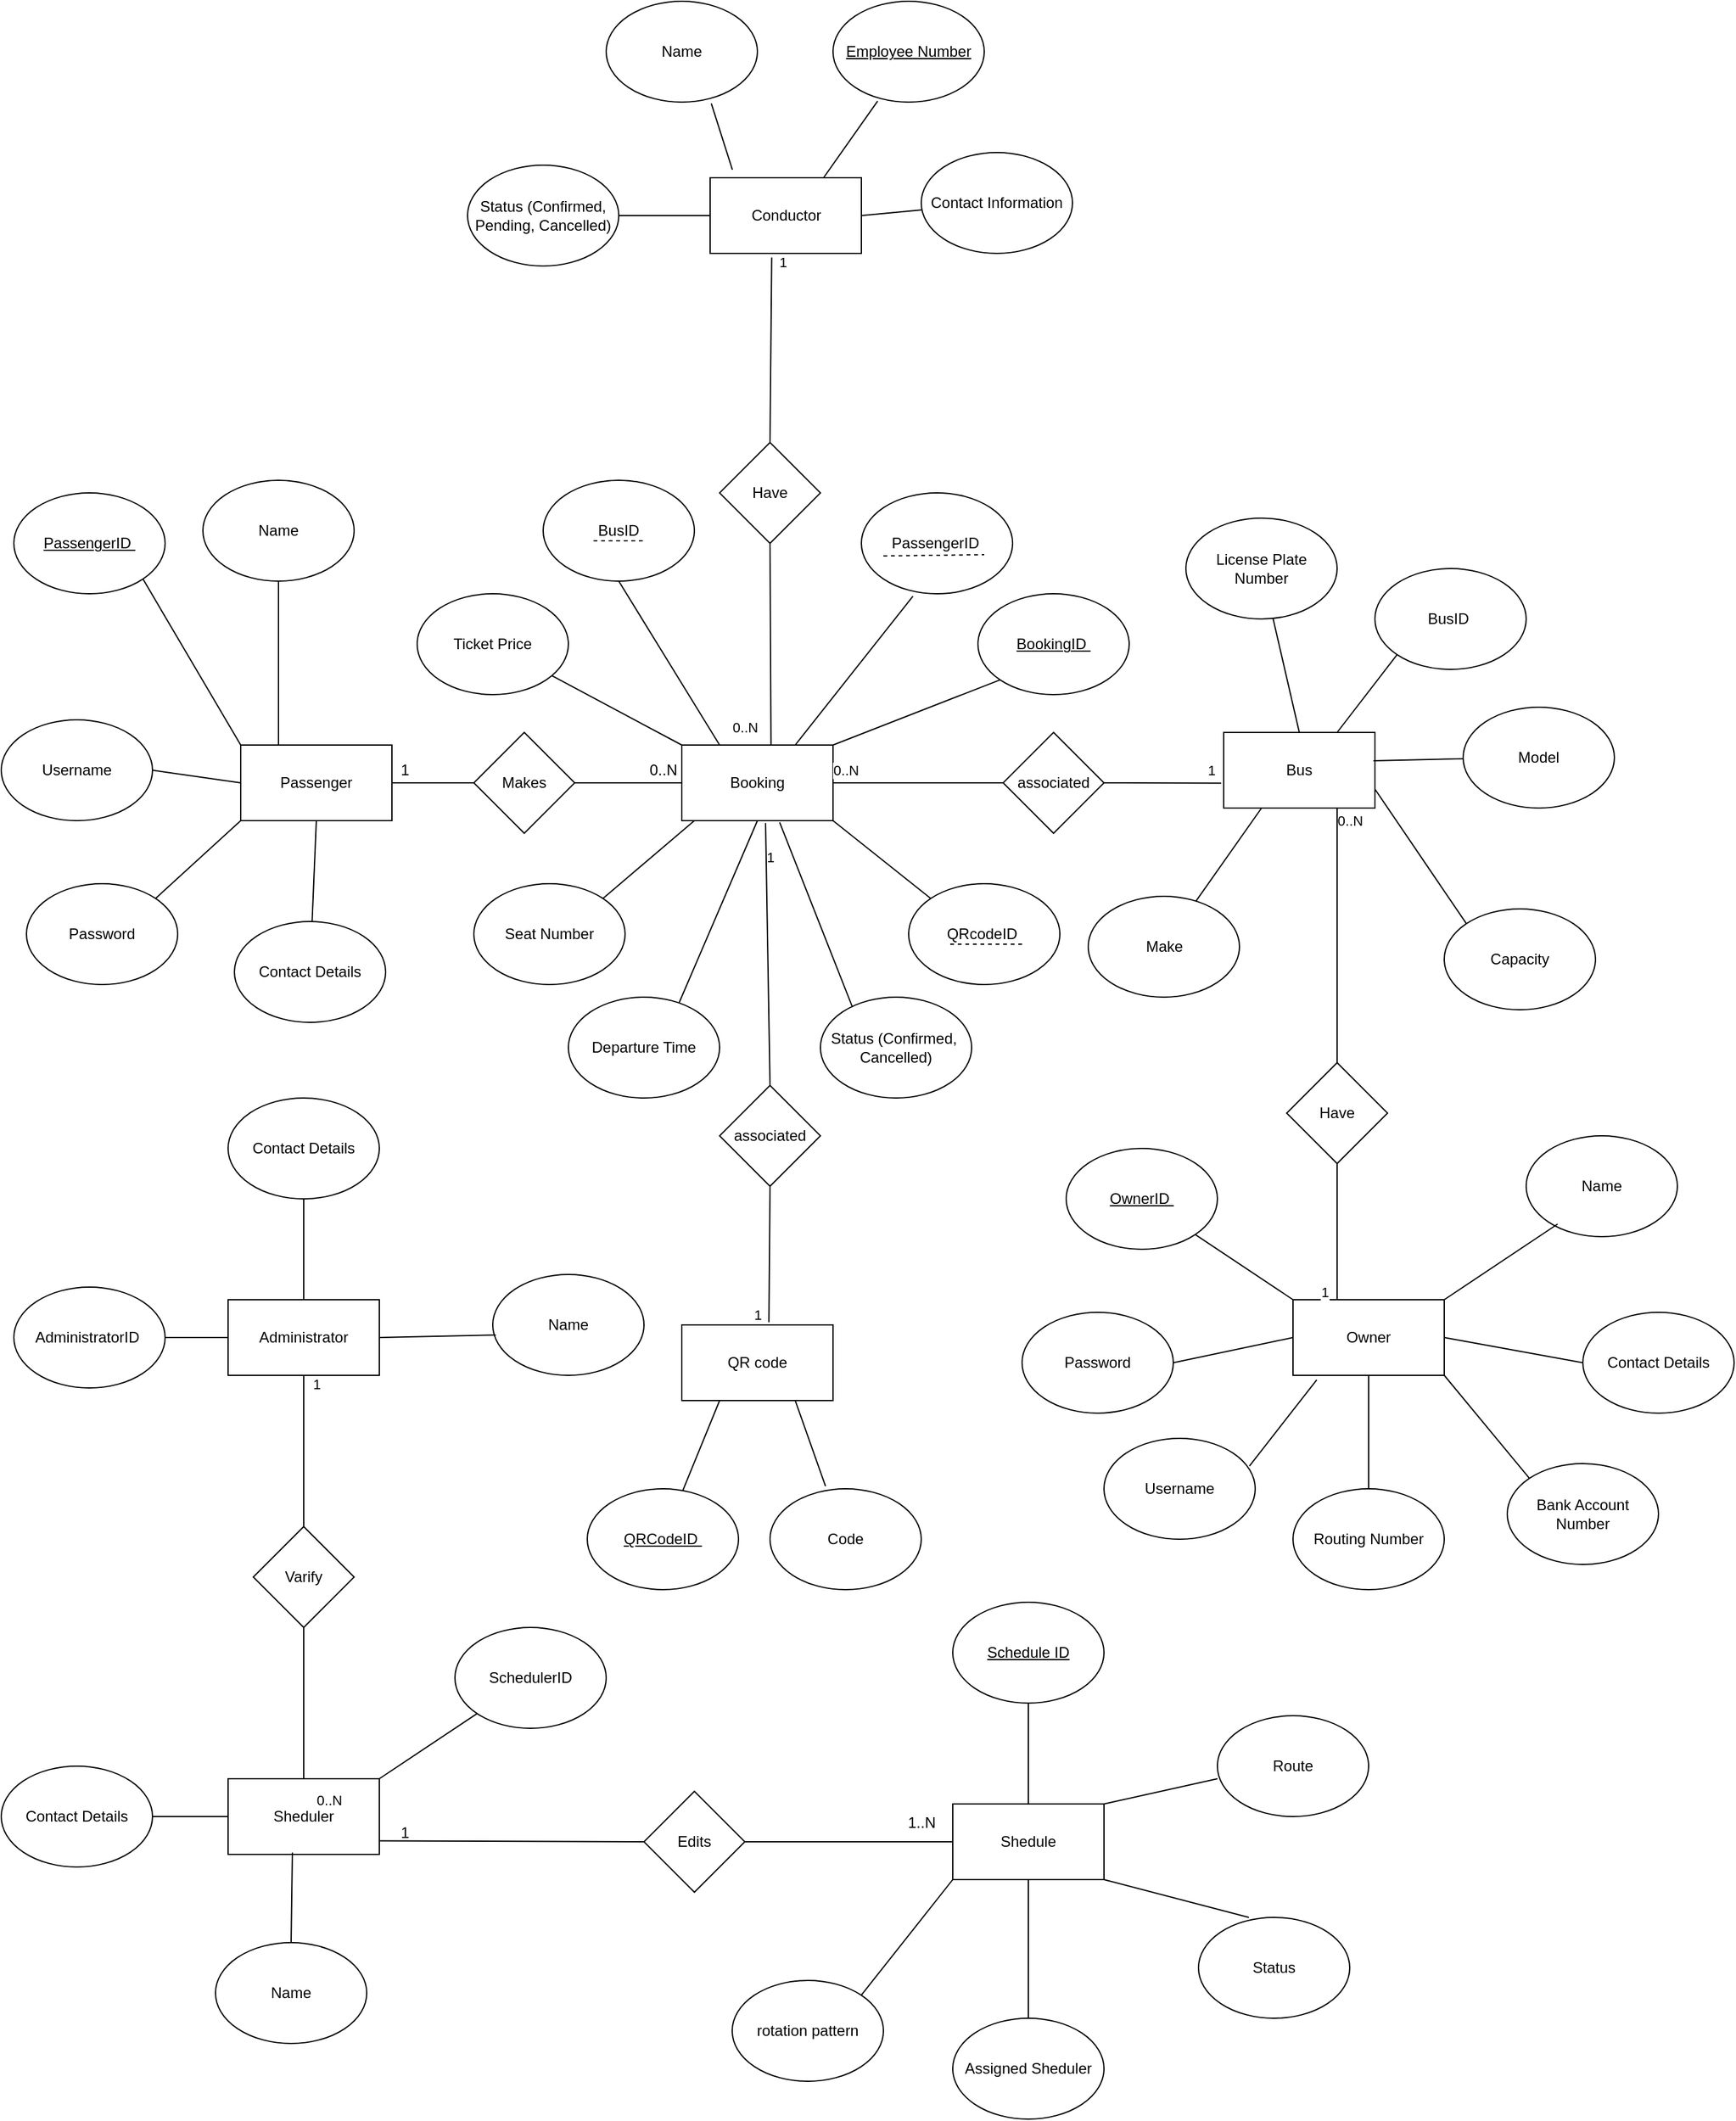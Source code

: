 <mxfile version="21.7.5" type="google">
  <diagram id="R2lEEEUBdFMjLlhIrx00" name="Page-1">
    <mxGraphModel grid="1" page="1" gridSize="10" guides="1" tooltips="1" connect="1" arrows="1" fold="1" pageScale="1" pageWidth="850" pageHeight="1100" math="0" shadow="0" extFonts="Permanent Marker^https://fonts.googleapis.com/css?family=Permanent+Marker">
      <root>
        <mxCell id="0" />
        <mxCell id="1" parent="0" />
        <mxCell id="1o4sWq2RBQfBLqTfchI7-1" value="Passenger" style="rounded=0;whiteSpace=wrap;html=1;" vertex="1" parent="1">
          <mxGeometry x="200" y="250" width="120" height="60" as="geometry" />
        </mxCell>
        <mxCell id="1o4sWq2RBQfBLqTfchI7-2" value="Bus" style="rounded=0;whiteSpace=wrap;html=1;" vertex="1" parent="1">
          <mxGeometry x="980" y="240" width="120" height="60" as="geometry" />
        </mxCell>
        <mxCell id="1o4sWq2RBQfBLqTfchI7-3" value="Sheduler" style="rounded=0;whiteSpace=wrap;html=1;" vertex="1" parent="1">
          <mxGeometry x="190" y="1070" width="120" height="60" as="geometry" />
        </mxCell>
        <mxCell id="1o4sWq2RBQfBLqTfchI7-4" value="Booking" style="rounded=0;whiteSpace=wrap;html=1;" vertex="1" parent="1">
          <mxGeometry x="550" y="250" width="120" height="60" as="geometry" />
        </mxCell>
        <mxCell id="1o4sWq2RBQfBLqTfchI7-5" value="Conductor" style="rounded=0;whiteSpace=wrap;html=1;" vertex="1" parent="1">
          <mxGeometry x="572.5" y="-200" width="120" height="60" as="geometry" />
        </mxCell>
        <mxCell id="1o4sWq2RBQfBLqTfchI7-6" value="&lt;u&gt;PassengerID&amp;nbsp;&lt;/u&gt;" style="ellipse;whiteSpace=wrap;html=1;" vertex="1" parent="1">
          <mxGeometry x="20" y="50" width="120" height="80" as="geometry" />
        </mxCell>
        <mxCell id="1o4sWq2RBQfBLqTfchI7-7" value="Name" style="ellipse;whiteSpace=wrap;html=1;" vertex="1" parent="1">
          <mxGeometry x="170" y="40" width="120" height="80" as="geometry" />
        </mxCell>
        <mxCell id="1o4sWq2RBQfBLqTfchI7-8" value="Contact Details" style="ellipse;whiteSpace=wrap;html=1;" vertex="1" parent="1">
          <mxGeometry x="195" y="390" width="120" height="80" as="geometry" />
        </mxCell>
        <mxCell id="1o4sWq2RBQfBLqTfchI7-10" value="Password" style="ellipse;whiteSpace=wrap;html=1;" vertex="1" parent="1">
          <mxGeometry x="30" y="360" width="120" height="80" as="geometry" />
        </mxCell>
        <mxCell id="1o4sWq2RBQfBLqTfchI7-11" value="Username" style="ellipse;whiteSpace=wrap;html=1;" vertex="1" parent="1">
          <mxGeometry x="10" y="230" width="120" height="80" as="geometry" />
        </mxCell>
        <mxCell id="1o4sWq2RBQfBLqTfchI7-13" value="" style="endArrow=none;html=1;rounded=0;entryX=1;entryY=1;entryDx=0;entryDy=0;exitX=0;exitY=0;exitDx=0;exitDy=0;" edge="1" parent="1" source="1o4sWq2RBQfBLqTfchI7-1" target="1o4sWq2RBQfBLqTfchI7-6">
          <mxGeometry width="50" height="50" relative="1" as="geometry">
            <mxPoint x="400" y="410" as="sourcePoint" />
            <mxPoint x="450" y="360" as="targetPoint" />
          </mxGeometry>
        </mxCell>
        <mxCell id="1o4sWq2RBQfBLqTfchI7-14" value="" style="endArrow=none;html=1;rounded=0;entryX=0.5;entryY=1;entryDx=0;entryDy=0;exitX=0.25;exitY=0;exitDx=0;exitDy=0;" edge="1" parent="1" source="1o4sWq2RBQfBLqTfchI7-1" target="1o4sWq2RBQfBLqTfchI7-7">
          <mxGeometry width="50" height="50" relative="1" as="geometry">
            <mxPoint x="218" y="260" as="sourcePoint" />
            <mxPoint x="208" y="119" as="targetPoint" />
          </mxGeometry>
        </mxCell>
        <mxCell id="1o4sWq2RBQfBLqTfchI7-15" value="" style="endArrow=none;html=1;rounded=0;exitX=0.5;exitY=1;exitDx=0;exitDy=0;" edge="1" parent="1" source="1o4sWq2RBQfBLqTfchI7-1" target="1o4sWq2RBQfBLqTfchI7-8">
          <mxGeometry width="50" height="50" relative="1" as="geometry">
            <mxPoint x="259" y="260" as="sourcePoint" />
            <mxPoint x="318" y="148" as="targetPoint" />
          </mxGeometry>
        </mxCell>
        <mxCell id="1o4sWq2RBQfBLqTfchI7-17" value="" style="endArrow=none;html=1;rounded=0;entryX=1;entryY=0;entryDx=0;entryDy=0;exitX=0;exitY=1;exitDx=0;exitDy=0;" edge="1" parent="1" source="1o4sWq2RBQfBLqTfchI7-1" target="1o4sWq2RBQfBLqTfchI7-10">
          <mxGeometry width="50" height="50" relative="1" as="geometry">
            <mxPoint x="280" y="305" as="sourcePoint" />
            <mxPoint x="440" y="350" as="targetPoint" />
          </mxGeometry>
        </mxCell>
        <mxCell id="1o4sWq2RBQfBLqTfchI7-18" value="" style="endArrow=none;html=1;rounded=0;entryX=1;entryY=0.5;entryDx=0;entryDy=0;exitX=0;exitY=0.5;exitDx=0;exitDy=0;" edge="1" parent="1" source="1o4sWq2RBQfBLqTfchI7-1" target="1o4sWq2RBQfBLqTfchI7-11">
          <mxGeometry width="50" height="50" relative="1" as="geometry">
            <mxPoint x="190" y="280" as="sourcePoint" />
            <mxPoint x="350" y="440" as="targetPoint" />
          </mxGeometry>
        </mxCell>
        <mxCell id="1o4sWq2RBQfBLqTfchI7-19" value="BusID&amp;nbsp;" style="ellipse;whiteSpace=wrap;html=1;" vertex="1" parent="1">
          <mxGeometry x="1100" y="110" width="120" height="80" as="geometry" />
        </mxCell>
        <mxCell id="1o4sWq2RBQfBLqTfchI7-20" value="License Plate Number" style="ellipse;whiteSpace=wrap;html=1;" vertex="1" parent="1">
          <mxGeometry x="950" y="70" width="120" height="80" as="geometry" />
        </mxCell>
        <mxCell id="1o4sWq2RBQfBLqTfchI7-21" value="Capacity" style="ellipse;whiteSpace=wrap;html=1;" vertex="1" parent="1">
          <mxGeometry x="1155" y="380" width="120" height="80" as="geometry" />
        </mxCell>
        <mxCell id="1o4sWq2RBQfBLqTfchI7-22" value="Model" style="ellipse;whiteSpace=wrap;html=1;" vertex="1" parent="1">
          <mxGeometry x="1170" y="220" width="120" height="80" as="geometry" />
        </mxCell>
        <mxCell id="1o4sWq2RBQfBLqTfchI7-23" value="Make" style="ellipse;whiteSpace=wrap;html=1;" vertex="1" parent="1">
          <mxGeometry x="872.5" y="370" width="120" height="80" as="geometry" />
        </mxCell>
        <mxCell id="1o4sWq2RBQfBLqTfchI7-24" value="" style="endArrow=none;html=1;rounded=0;entryX=0.75;entryY=0;entryDx=0;entryDy=0;exitX=0;exitY=1;exitDx=0;exitDy=0;" edge="1" parent="1" source="1o4sWq2RBQfBLqTfchI7-19" target="1o4sWq2RBQfBLqTfchI7-2">
          <mxGeometry width="50" height="50" relative="1" as="geometry">
            <mxPoint x="220" y="475" as="sourcePoint" />
            <mxPoint x="410" y="540" as="targetPoint" />
          </mxGeometry>
        </mxCell>
        <mxCell id="1o4sWq2RBQfBLqTfchI7-25" value="" style="endArrow=none;html=1;rounded=0;entryX=0.5;entryY=0;entryDx=0;entryDy=0;" edge="1" parent="1" source="1o4sWq2RBQfBLqTfchI7-20" target="1o4sWq2RBQfBLqTfchI7-2">
          <mxGeometry width="50" height="50" relative="1" as="geometry">
            <mxPoint x="810" y="540" as="sourcePoint" />
            <mxPoint x="810" y="690" as="targetPoint" />
          </mxGeometry>
        </mxCell>
        <mxCell id="1o4sWq2RBQfBLqTfchI7-26" value="" style="endArrow=none;html=1;rounded=0;entryX=1;entryY=0.75;entryDx=0;entryDy=0;exitX=0;exitY=0;exitDx=0;exitDy=0;" edge="1" parent="1" source="1o4sWq2RBQfBLqTfchI7-21" target="1o4sWq2RBQfBLqTfchI7-2">
          <mxGeometry width="50" height="50" relative="1" as="geometry">
            <mxPoint x="681" y="619" as="sourcePoint" />
            <mxPoint x="780" y="690" as="targetPoint" />
          </mxGeometry>
        </mxCell>
        <mxCell id="1o4sWq2RBQfBLqTfchI7-27" value="" style="endArrow=none;html=1;rounded=0;entryX=0.99;entryY=0.374;entryDx=0;entryDy=0;entryPerimeter=0;" edge="1" parent="1" source="1o4sWq2RBQfBLqTfchI7-22" target="1o4sWq2RBQfBLqTfchI7-2">
          <mxGeometry width="50" height="50" relative="1" as="geometry">
            <mxPoint x="600" y="730" as="sourcePoint" />
            <mxPoint x="720" y="720" as="targetPoint" />
          </mxGeometry>
        </mxCell>
        <mxCell id="1o4sWq2RBQfBLqTfchI7-28" value="" style="endArrow=none;html=1;rounded=0;entryX=0.25;entryY=1;entryDx=0;entryDy=0;" edge="1" parent="1" source="1o4sWq2RBQfBLqTfchI7-23" target="1o4sWq2RBQfBLqTfchI7-2">
          <mxGeometry width="50" height="50" relative="1" as="geometry">
            <mxPoint x="632" y="842" as="sourcePoint" />
            <mxPoint x="720" y="750" as="targetPoint" />
          </mxGeometry>
        </mxCell>
        <mxCell id="1o4sWq2RBQfBLqTfchI7-29" value="Name" style="ellipse;whiteSpace=wrap;html=1;" vertex="1" parent="1">
          <mxGeometry x="180" y="1200" width="120" height="80" as="geometry" />
        </mxCell>
        <mxCell id="1o4sWq2RBQfBLqTfchI7-30" value="SchedulerID" style="ellipse;whiteSpace=wrap;html=1;" vertex="1" parent="1">
          <mxGeometry x="370" y="950" width="120" height="80" as="geometry" />
        </mxCell>
        <mxCell id="1o4sWq2RBQfBLqTfchI7-32" value="Contact Details" style="ellipse;whiteSpace=wrap;html=1;" vertex="1" parent="1">
          <mxGeometry x="10" y="1060" width="120" height="80" as="geometry" />
        </mxCell>
        <mxCell id="1o4sWq2RBQfBLqTfchI7-34" value="" style="endArrow=none;html=1;rounded=0;entryX=0.5;entryY=0;entryDx=0;entryDy=0;exitX=0.425;exitY=0.976;exitDx=0;exitDy=0;exitPerimeter=0;" edge="1" parent="1" source="1o4sWq2RBQfBLqTfchI7-3" target="1o4sWq2RBQfBLqTfchI7-29">
          <mxGeometry width="50" height="50" relative="1" as="geometry">
            <mxPoint x="111" y="259" as="sourcePoint" />
            <mxPoint x="150" y="420" as="targetPoint" />
            <Array as="points" />
          </mxGeometry>
        </mxCell>
        <mxCell id="1o4sWq2RBQfBLqTfchI7-35" value="" style="endArrow=none;html=1;rounded=0;exitX=1;exitY=0;exitDx=0;exitDy=0;" edge="1" parent="1" source="1o4sWq2RBQfBLqTfchI7-3" target="1o4sWq2RBQfBLqTfchI7-30">
          <mxGeometry width="50" height="50" relative="1" as="geometry">
            <mxPoint x="310" y="750" as="sourcePoint" />
            <mxPoint x="110" y="640" as="targetPoint" />
          </mxGeometry>
        </mxCell>
        <mxCell id="1o4sWq2RBQfBLqTfchI7-37" value="" style="endArrow=none;html=1;rounded=0;exitX=0;exitY=0.5;exitDx=0;exitDy=0;" edge="1" parent="1" source="1o4sWq2RBQfBLqTfchI7-3" target="1o4sWq2RBQfBLqTfchI7-32">
          <mxGeometry width="50" height="50" relative="1" as="geometry">
            <mxPoint x="180" y="760" as="sourcePoint" />
            <mxPoint x="280" y="770" as="targetPoint" />
          </mxGeometry>
        </mxCell>
        <mxCell id="1o4sWq2RBQfBLqTfchI7-39" value="&lt;u&gt;BookingID&amp;nbsp;&lt;/u&gt;" style="ellipse;whiteSpace=wrap;html=1;" vertex="1" parent="1">
          <mxGeometry x="785" y="130" width="120" height="80" as="geometry" />
        </mxCell>
        <mxCell id="1o4sWq2RBQfBLqTfchI7-40" value="" style="endArrow=none;html=1;rounded=0;exitX=0;exitY=1;exitDx=0;exitDy=0;entryX=1;entryY=0;entryDx=0;entryDy=0;" edge="1" parent="1" source="1o4sWq2RBQfBLqTfchI7-39" target="1o4sWq2RBQfBLqTfchI7-4">
          <mxGeometry width="50" height="50" relative="1" as="geometry">
            <mxPoint x="180" y="790" as="sourcePoint" />
            <mxPoint x="247" y="847" as="targetPoint" />
          </mxGeometry>
        </mxCell>
        <mxCell id="1o4sWq2RBQfBLqTfchI7-41" value="PassengerID&amp;nbsp;" style="ellipse;whiteSpace=wrap;html=1;" vertex="1" parent="1">
          <mxGeometry x="692.5" y="50" width="120" height="80" as="geometry" />
        </mxCell>
        <mxCell id="1o4sWq2RBQfBLqTfchI7-42" value="" style="endArrow=none;html=1;rounded=0;exitX=0.341;exitY=1.024;exitDx=0;exitDy=0;entryX=0.75;entryY=0;entryDx=0;entryDy=0;exitPerimeter=0;" edge="1" parent="1" source="1o4sWq2RBQfBLqTfchI7-41" target="1o4sWq2RBQfBLqTfchI7-4">
          <mxGeometry width="50" height="50" relative="1" as="geometry">
            <mxPoint x="730" y="830" as="sourcePoint" />
            <mxPoint x="680" y="940" as="targetPoint" />
          </mxGeometry>
        </mxCell>
        <mxCell id="1o4sWq2RBQfBLqTfchI7-43" value="BusID" style="ellipse;whiteSpace=wrap;html=1;" vertex="1" parent="1">
          <mxGeometry x="440" y="40" width="120" height="80" as="geometry" />
        </mxCell>
        <mxCell id="1o4sWq2RBQfBLqTfchI7-44" value="" style="endArrow=none;html=1;rounded=0;exitX=0.5;exitY=1;exitDx=0;exitDy=0;entryX=0.25;entryY=0;entryDx=0;entryDy=0;" edge="1" parent="1" source="1o4sWq2RBQfBLqTfchI7-43" target="1o4sWq2RBQfBLqTfchI7-4">
          <mxGeometry width="50" height="50" relative="1" as="geometry">
            <mxPoint x="592" y="858" as="sourcePoint" />
            <mxPoint x="690" y="950" as="targetPoint" />
          </mxGeometry>
        </mxCell>
        <mxCell id="1o4sWq2RBQfBLqTfchI7-45" value="QRcodeID&amp;nbsp;" style="ellipse;whiteSpace=wrap;html=1;" vertex="1" parent="1">
          <mxGeometry x="730" y="360" width="120" height="80" as="geometry" />
        </mxCell>
        <mxCell id="1o4sWq2RBQfBLqTfchI7-46" value="" style="endArrow=none;html=1;rounded=0;exitX=0;exitY=0;exitDx=0;exitDy=0;entryX=1;entryY=1;entryDx=0;entryDy=0;" edge="1" parent="1" source="1o4sWq2RBQfBLqTfchI7-45" target="1o4sWq2RBQfBLqTfchI7-4">
          <mxGeometry width="50" height="50" relative="1" as="geometry">
            <mxPoint x="511" y="939" as="sourcePoint" />
            <mxPoint x="630" y="975" as="targetPoint" />
          </mxGeometry>
        </mxCell>
        <mxCell id="1o4sWq2RBQfBLqTfchI7-47" value="Seat Number" style="ellipse;whiteSpace=wrap;html=1;" vertex="1" parent="1">
          <mxGeometry x="385" y="360" width="120" height="80" as="geometry" />
        </mxCell>
        <mxCell id="1o4sWq2RBQfBLqTfchI7-48" value="" style="endArrow=none;html=1;rounded=0;exitX=1;exitY=0;exitDx=0;exitDy=0;entryX=0.083;entryY=1;entryDx=0;entryDy=0;entryPerimeter=0;" edge="1" parent="1" source="1o4sWq2RBQfBLqTfchI7-47" target="1o4sWq2RBQfBLqTfchI7-4">
          <mxGeometry width="50" height="50" relative="1" as="geometry">
            <mxPoint x="503" y="1040" as="sourcePoint" />
            <mxPoint x="627" y="1014" as="targetPoint" />
          </mxGeometry>
        </mxCell>
        <mxCell id="1o4sWq2RBQfBLqTfchI7-49" value="Departure Time" style="ellipse;whiteSpace=wrap;html=1;" vertex="1" parent="1">
          <mxGeometry x="460" y="450" width="120" height="80" as="geometry" />
        </mxCell>
        <mxCell id="1o4sWq2RBQfBLqTfchI7-50" value="" style="endArrow=none;html=1;rounded=0;exitX=0.733;exitY=0.053;exitDx=0;exitDy=0;entryX=0.5;entryY=1;entryDx=0;entryDy=0;exitPerimeter=0;" edge="1" parent="1" source="1o4sWq2RBQfBLqTfchI7-49" target="1o4sWq2RBQfBLqTfchI7-4">
          <mxGeometry width="50" height="50" relative="1" as="geometry">
            <mxPoint x="512" y="1082" as="sourcePoint" />
            <mxPoint x="710" y="1020" as="targetPoint" />
          </mxGeometry>
        </mxCell>
        <mxCell id="1o4sWq2RBQfBLqTfchI7-51" value="Status (Confirmed,&amp;nbsp; Cancelled)" style="ellipse;whiteSpace=wrap;html=1;" vertex="1" parent="1">
          <mxGeometry x="660" y="450" width="120" height="80" as="geometry" />
        </mxCell>
        <mxCell id="1o4sWq2RBQfBLqTfchI7-52" value="" style="endArrow=none;html=1;rounded=0;exitX=0.212;exitY=0.1;exitDx=0;exitDy=0;entryX=0.647;entryY=1.022;entryDx=0;entryDy=0;entryPerimeter=0;exitPerimeter=0;" edge="1" parent="1" source="1o4sWq2RBQfBLqTfchI7-51" target="1o4sWq2RBQfBLqTfchI7-4">
          <mxGeometry width="50" height="50" relative="1" as="geometry">
            <mxPoint x="800" y="1100" as="sourcePoint" />
            <mxPoint x="760" y="1010" as="targetPoint" />
          </mxGeometry>
        </mxCell>
        <mxCell id="1o4sWq2RBQfBLqTfchI7-53" value="Status (Confirmed, Pending, Cancelled)" style="ellipse;whiteSpace=wrap;html=1;" vertex="1" parent="1">
          <mxGeometry x="380" y="-210" width="120" height="80" as="geometry" />
        </mxCell>
        <mxCell id="1o4sWq2RBQfBLqTfchI7-54" value="Name" style="ellipse;whiteSpace=wrap;html=1;" vertex="1" parent="1">
          <mxGeometry x="490" y="-340" width="120" height="80" as="geometry" />
        </mxCell>
        <mxCell id="1o4sWq2RBQfBLqTfchI7-55" value="&lt;u&gt;Employee Number&lt;/u&gt;" style="ellipse;whiteSpace=wrap;html=1;" vertex="1" parent="1">
          <mxGeometry x="670" y="-340" width="120" height="80" as="geometry" />
        </mxCell>
        <mxCell id="1o4sWq2RBQfBLqTfchI7-56" value="Contact Information" style="ellipse;whiteSpace=wrap;html=1;" vertex="1" parent="1">
          <mxGeometry x="740" y="-220" width="120" height="80" as="geometry" />
        </mxCell>
        <mxCell id="1o4sWq2RBQfBLqTfchI7-57" value="" style="endArrow=none;html=1;rounded=0;entryX=0;entryY=0.5;entryDx=0;entryDy=0;" edge="1" parent="1" source="1o4sWq2RBQfBLqTfchI7-53" target="1o4sWq2RBQfBLqTfchI7-5">
          <mxGeometry width="50" height="50" relative="1" as="geometry">
            <mxPoint x="114.5" y="-1227" as="sourcePoint" />
            <mxPoint x="222.5" y="-1095" as="targetPoint" />
          </mxGeometry>
        </mxCell>
        <mxCell id="1o4sWq2RBQfBLqTfchI7-58" value="" style="endArrow=none;html=1;rounded=0;exitX=0.695;exitY=1.013;exitDx=0;exitDy=0;entryX=0.147;entryY=-0.106;entryDx=0;entryDy=0;entryPerimeter=0;exitPerimeter=0;" edge="1" parent="1" source="1o4sWq2RBQfBLqTfchI7-54" target="1o4sWq2RBQfBLqTfchI7-5">
          <mxGeometry width="50" height="50" relative="1" as="geometry">
            <mxPoint x="222.5" y="-1225" as="sourcePoint" />
            <mxPoint x="252.5" y="-1095" as="targetPoint" />
          </mxGeometry>
        </mxCell>
        <mxCell id="1o4sWq2RBQfBLqTfchI7-59" value="" style="endArrow=none;html=1;rounded=0;exitX=0.295;exitY=0.99;exitDx=0;exitDy=0;entryX=0.75;entryY=0;entryDx=0;entryDy=0;exitPerimeter=0;" edge="1" parent="1" source="1o4sWq2RBQfBLqTfchI7-55" target="1o4sWq2RBQfBLqTfchI7-5">
          <mxGeometry width="50" height="50" relative="1" as="geometry">
            <mxPoint x="-319.5" y="-887" as="sourcePoint" />
            <mxPoint x="-404.5" y="-817" as="targetPoint" />
          </mxGeometry>
        </mxCell>
        <mxCell id="1o4sWq2RBQfBLqTfchI7-60" value="" style="endArrow=none;html=1;rounded=0;entryX=1;entryY=0.5;entryDx=0;entryDy=0;" edge="1" parent="1" source="1o4sWq2RBQfBLqTfchI7-56" target="1o4sWq2RBQfBLqTfchI7-5">
          <mxGeometry width="50" height="50" relative="1" as="geometry">
            <mxPoint x="-277.5" y="-790" as="sourcePoint" />
            <mxPoint x="-387.5" y="-785" as="targetPoint" />
          </mxGeometry>
        </mxCell>
        <mxCell id="1o4sWq2RBQfBLqTfchI7-61" value="Makes" style="rhombus;whiteSpace=wrap;html=1;" vertex="1" parent="1">
          <mxGeometry x="385" y="240" width="80" height="80" as="geometry" />
        </mxCell>
        <mxCell id="1o4sWq2RBQfBLqTfchI7-62" value="" style="endArrow=none;html=1;rounded=0;entryX=0;entryY=0.5;entryDx=0;entryDy=0;exitX=1;exitY=0.5;exitDx=0;exitDy=0;" edge="1" parent="1" source="1o4sWq2RBQfBLqTfchI7-1" target="1o4sWq2RBQfBLqTfchI7-61">
          <mxGeometry width="50" height="50" relative="1" as="geometry">
            <mxPoint x="260" y="240" as="sourcePoint" />
            <mxPoint x="358" y="118" as="targetPoint" />
          </mxGeometry>
        </mxCell>
        <mxCell id="1o4sWq2RBQfBLqTfchI7-63" value="" style="endArrow=none;html=1;rounded=0;entryX=0;entryY=0.5;entryDx=0;entryDy=0;exitX=1;exitY=0.5;exitDx=0;exitDy=0;" edge="1" parent="1" source="1o4sWq2RBQfBLqTfchI7-61" target="1o4sWq2RBQfBLqTfchI7-4">
          <mxGeometry width="50" height="50" relative="1" as="geometry">
            <mxPoint x="320" y="270" as="sourcePoint" />
            <mxPoint x="400" y="270" as="targetPoint" />
          </mxGeometry>
        </mxCell>
        <mxCell id="1o4sWq2RBQfBLqTfchI7-64" value="1" style="text;html=1;align=center;verticalAlign=middle;resizable=0;points=[];autosize=1;strokeColor=none;fillColor=none;" vertex="1" parent="1">
          <mxGeometry x="315" y="255" width="30" height="30" as="geometry" />
        </mxCell>
        <mxCell id="1o4sWq2RBQfBLqTfchI7-65" value="0..N" style="text;html=1;align=center;verticalAlign=middle;resizable=0;points=[];autosize=1;strokeColor=none;fillColor=none;" vertex="1" parent="1">
          <mxGeometry x="510" y="255" width="50" height="30" as="geometry" />
        </mxCell>
        <mxCell id="1o4sWq2RBQfBLqTfchI7-77" value="Owner" style="rounded=0;whiteSpace=wrap;html=1;" vertex="1" parent="1">
          <mxGeometry x="1035" y="690" width="120" height="60" as="geometry" />
        </mxCell>
        <mxCell id="1o4sWq2RBQfBLqTfchI7-78" value="Administrator" style="rounded=0;whiteSpace=wrap;html=1;" vertex="1" parent="1">
          <mxGeometry x="190" y="690" width="120" height="60" as="geometry" />
        </mxCell>
        <mxCell id="1o4sWq2RBQfBLqTfchI7-79" value="QR code" style="rounded=0;whiteSpace=wrap;html=1;" vertex="1" parent="1">
          <mxGeometry x="550" y="710" width="120" height="60" as="geometry" />
        </mxCell>
        <mxCell id="1o4sWq2RBQfBLqTfchI7-80" value="Ticket Price" style="ellipse;whiteSpace=wrap;html=1;" vertex="1" parent="1">
          <mxGeometry x="340" y="130" width="120" height="80" as="geometry" />
        </mxCell>
        <mxCell id="1o4sWq2RBQfBLqTfchI7-81" value="" style="endArrow=none;html=1;rounded=0;entryX=0;entryY=0;entryDx=0;entryDy=0;" edge="1" parent="1" source="1o4sWq2RBQfBLqTfchI7-80" target="1o4sWq2RBQfBLqTfchI7-4">
          <mxGeometry width="50" height="50" relative="1" as="geometry">
            <mxPoint x="535" y="120" as="sourcePoint" />
            <mxPoint x="590" y="260" as="targetPoint" />
          </mxGeometry>
        </mxCell>
        <mxCell id="1o4sWq2RBQfBLqTfchI7-82" value="&lt;u&gt;OwnerID&amp;nbsp;&lt;/u&gt;" style="ellipse;whiteSpace=wrap;html=1;" vertex="1" parent="1">
          <mxGeometry x="855" y="570" width="120" height="80" as="geometry" />
        </mxCell>
        <mxCell id="1o4sWq2RBQfBLqTfchI7-83" value="Name" style="ellipse;whiteSpace=wrap;html=1;" vertex="1" parent="1">
          <mxGeometry x="1220" y="560" width="120" height="80" as="geometry" />
        </mxCell>
        <mxCell id="1o4sWq2RBQfBLqTfchI7-84" value="Contact Details" style="ellipse;whiteSpace=wrap;html=1;" vertex="1" parent="1">
          <mxGeometry x="1265" y="700" width="120" height="80" as="geometry" />
        </mxCell>
        <mxCell id="1o4sWq2RBQfBLqTfchI7-85" value="Bank Account Number" style="ellipse;whiteSpace=wrap;html=1;" vertex="1" parent="1">
          <mxGeometry x="1205" y="820" width="120" height="80" as="geometry" />
        </mxCell>
        <mxCell id="1o4sWq2RBQfBLqTfchI7-86" value="Routing Number" style="ellipse;whiteSpace=wrap;html=1;" vertex="1" parent="1">
          <mxGeometry x="1035" y="840" width="120" height="80" as="geometry" />
        </mxCell>
        <mxCell id="1o4sWq2RBQfBLqTfchI7-87" value="Username" style="ellipse;whiteSpace=wrap;html=1;" vertex="1" parent="1">
          <mxGeometry x="885" y="800" width="120" height="80" as="geometry" />
        </mxCell>
        <mxCell id="1o4sWq2RBQfBLqTfchI7-88" value="Password" style="ellipse;whiteSpace=wrap;html=1;" vertex="1" parent="1">
          <mxGeometry x="820" y="700" width="120" height="80" as="geometry" />
        </mxCell>
        <mxCell id="1o4sWq2RBQfBLqTfchI7-89" value="" style="endArrow=none;html=1;rounded=0;exitX=0.208;exitY=0.875;exitDx=0;exitDy=0;entryX=1;entryY=0;entryDx=0;entryDy=0;exitPerimeter=0;" edge="1" parent="1" source="1o4sWq2RBQfBLqTfchI7-83" target="1o4sWq2RBQfBLqTfchI7-77">
          <mxGeometry width="50" height="50" relative="1" as="geometry">
            <mxPoint x="1222.574" y="628.284" as="sourcePoint" />
            <mxPoint x="1225" y="320" as="targetPoint" />
          </mxGeometry>
        </mxCell>
        <mxCell id="1o4sWq2RBQfBLqTfchI7-90" value="" style="endArrow=none;html=1;rounded=0;exitX=0;exitY=0.5;exitDx=0;exitDy=0;entryX=1;entryY=0.5;entryDx=0;entryDy=0;" edge="1" parent="1" source="1o4sWq2RBQfBLqTfchI7-84" target="1o4sWq2RBQfBLqTfchI7-77">
          <mxGeometry width="50" height="50" relative="1" as="geometry">
            <mxPoint x="1222" y="628" as="sourcePoint" />
            <mxPoint x="1155" y="705" as="targetPoint" />
          </mxGeometry>
        </mxCell>
        <mxCell id="1o4sWq2RBQfBLqTfchI7-91" value="" style="endArrow=none;html=1;rounded=0;exitX=0;exitY=0;exitDx=0;exitDy=0;entryX=1;entryY=1;entryDx=0;entryDy=0;" edge="1" parent="1" source="1o4sWq2RBQfBLqTfchI7-85" target="1o4sWq2RBQfBLqTfchI7-77">
          <mxGeometry width="50" height="50" relative="1" as="geometry">
            <mxPoint x="1295" y="720" as="sourcePoint" />
            <mxPoint x="1245" y="725" as="targetPoint" />
          </mxGeometry>
        </mxCell>
        <mxCell id="1o4sWq2RBQfBLqTfchI7-92" value="" style="endArrow=none;html=1;rounded=0;exitX=0.5;exitY=0;exitDx=0;exitDy=0;entryX=0.5;entryY=1;entryDx=0;entryDy=0;" edge="1" parent="1" source="1o4sWq2RBQfBLqTfchI7-86" target="1o4sWq2RBQfBLqTfchI7-77">
          <mxGeometry width="50" height="50" relative="1" as="geometry">
            <mxPoint x="1293" y="822" as="sourcePoint" />
            <mxPoint x="1245" y="770" as="targetPoint" />
          </mxGeometry>
        </mxCell>
        <mxCell id="1o4sWq2RBQfBLqTfchI7-93" value="" style="endArrow=none;html=1;rounded=0;exitX=0.962;exitY=0.274;exitDx=0;exitDy=0;entryX=0.157;entryY=1.059;entryDx=0;entryDy=0;exitPerimeter=0;entryPerimeter=0;" edge="1" parent="1" source="1o4sWq2RBQfBLqTfchI7-87" target="1o4sWq2RBQfBLqTfchI7-77">
          <mxGeometry width="50" height="50" relative="1" as="geometry">
            <mxPoint x="1185" y="860" as="sourcePoint" />
            <mxPoint x="1185" y="770" as="targetPoint" />
          </mxGeometry>
        </mxCell>
        <mxCell id="1o4sWq2RBQfBLqTfchI7-94" value="" style="endArrow=none;html=1;rounded=0;exitX=1;exitY=0.5;exitDx=0;exitDy=0;entryX=0;entryY=0.5;entryDx=0;entryDy=0;" edge="1" parent="1" source="1o4sWq2RBQfBLqTfchI7-88" target="1o4sWq2RBQfBLqTfchI7-77">
          <mxGeometry width="50" height="50" relative="1" as="geometry">
            <mxPoint x="1100" y="827" as="sourcePoint" />
            <mxPoint x="1144" y="774" as="targetPoint" />
          </mxGeometry>
        </mxCell>
        <mxCell id="1o4sWq2RBQfBLqTfchI7-95" value="" style="endArrow=none;html=1;rounded=0;exitX=1;exitY=1;exitDx=0;exitDy=0;entryX=0;entryY=0;entryDx=0;entryDy=0;" edge="1" parent="1" source="1o4sWq2RBQfBLqTfchI7-82" target="1o4sWq2RBQfBLqTfchI7-77">
          <mxGeometry width="50" height="50" relative="1" as="geometry">
            <mxPoint x="1050" y="720" as="sourcePoint" />
            <mxPoint x="1125" y="740" as="targetPoint" />
          </mxGeometry>
        </mxCell>
        <mxCell id="1o4sWq2RBQfBLqTfchI7-97" value="AdministratorID&amp;nbsp;" style="ellipse;whiteSpace=wrap;html=1;" vertex="1" parent="1">
          <mxGeometry x="20" y="680" width="120" height="80" as="geometry" />
        </mxCell>
        <mxCell id="1o4sWq2RBQfBLqTfchI7-98" value="Name" style="ellipse;whiteSpace=wrap;html=1;" vertex="1" parent="1">
          <mxGeometry x="400" y="670" width="120" height="80" as="geometry" />
        </mxCell>
        <mxCell id="1o4sWq2RBQfBLqTfchI7-99" value="Contact Details" style="ellipse;whiteSpace=wrap;html=1;" vertex="1" parent="1">
          <mxGeometry x="190" y="530" width="120" height="80" as="geometry" />
        </mxCell>
        <mxCell id="1o4sWq2RBQfBLqTfchI7-100" value="&lt;u&gt;QRCodeID&amp;nbsp;&lt;/u&gt;" style="ellipse;whiteSpace=wrap;html=1;" vertex="1" parent="1">
          <mxGeometry x="475" y="840" width="120" height="80" as="geometry" />
        </mxCell>
        <mxCell id="1o4sWq2RBQfBLqTfchI7-101" value="Code" style="ellipse;whiteSpace=wrap;html=1;" vertex="1" parent="1">
          <mxGeometry x="620" y="840" width="120" height="80" as="geometry" />
        </mxCell>
        <mxCell id="1o4sWq2RBQfBLqTfchI7-102" value="" style="endArrow=none;html=1;rounded=0;entryX=0.25;entryY=1;entryDx=0;entryDy=0;" edge="1" parent="1" source="1o4sWq2RBQfBLqTfchI7-100" target="1o4sWq2RBQfBLqTfchI7-79">
          <mxGeometry width="50" height="50" relative="1" as="geometry">
            <mxPoint x="920" y="1305" as="sourcePoint" />
            <mxPoint x="870" y="1310" as="targetPoint" />
          </mxGeometry>
        </mxCell>
        <mxCell id="1o4sWq2RBQfBLqTfchI7-103" value="" style="endArrow=none;html=1;rounded=0;exitX=0.367;exitY=-0.026;exitDx=0;exitDy=0;entryX=0.75;entryY=1;entryDx=0;entryDy=0;exitPerimeter=0;" edge="1" parent="1" source="1o4sWq2RBQfBLqTfchI7-101" target="1o4sWq2RBQfBLqTfchI7-79">
          <mxGeometry width="50" height="50" relative="1" as="geometry">
            <mxPoint x="1380" y="1375" as="sourcePoint" />
            <mxPoint x="1270" y="1455" as="targetPoint" />
          </mxGeometry>
        </mxCell>
        <mxCell id="1o4sWq2RBQfBLqTfchI7-104" value="" style="endArrow=none;html=1;rounded=0;exitX=0.5;exitY=1;exitDx=0;exitDy=0;entryX=0.5;entryY=0;entryDx=0;entryDy=0;" edge="1" parent="1" source="1o4sWq2RBQfBLqTfchI7-99" target="1o4sWq2RBQfBLqTfchI7-78">
          <mxGeometry width="50" height="50" relative="1" as="geometry">
            <mxPoint x="206.5" y="1606" as="sourcePoint" />
            <mxPoint x="77.5" y="1585" as="targetPoint" />
          </mxGeometry>
        </mxCell>
        <mxCell id="1o4sWq2RBQfBLqTfchI7-105" value="" style="endArrow=none;html=1;rounded=0;exitX=0.02;exitY=0.6;exitDx=0;exitDy=0;entryX=1;entryY=0.5;entryDx=0;entryDy=0;exitPerimeter=0;" edge="1" parent="1" source="1o4sWq2RBQfBLqTfchI7-98" target="1o4sWq2RBQfBLqTfchI7-78">
          <mxGeometry width="50" height="50" relative="1" as="geometry">
            <mxPoint x="342.5" y="1016" as="sourcePoint" />
            <mxPoint x="307.5" y="965" as="targetPoint" />
          </mxGeometry>
        </mxCell>
        <mxCell id="1o4sWq2RBQfBLqTfchI7-106" value="" style="endArrow=none;html=1;rounded=0;exitX=1;exitY=0.5;exitDx=0;exitDy=0;entryX=0;entryY=0.5;entryDx=0;entryDy=0;" edge="1" parent="1" source="1o4sWq2RBQfBLqTfchI7-97" target="1o4sWq2RBQfBLqTfchI7-78">
          <mxGeometry width="50" height="50" relative="1" as="geometry">
            <mxPoint x="401.5" y="944" as="sourcePoint" />
            <mxPoint x="307.5" y="935" as="targetPoint" />
          </mxGeometry>
        </mxCell>
        <mxCell id="1o4sWq2RBQfBLqTfchI7-110" value="associated" style="rhombus;whiteSpace=wrap;html=1;" vertex="1" parent="1">
          <mxGeometry x="805" y="240" width="80" height="80" as="geometry" />
        </mxCell>
        <mxCell id="1o4sWq2RBQfBLqTfchI7-111" value="" style="endArrow=none;html=1;rounded=0;entryX=-0.017;entryY=0.671;entryDx=0;entryDy=0;exitX=1;exitY=0.5;exitDx=0;exitDy=0;entryPerimeter=0;" edge="1" parent="1" source="1o4sWq2RBQfBLqTfchI7-110" target="1o4sWq2RBQfBLqTfchI7-2">
          <mxGeometry width="50" height="50" relative="1" as="geometry">
            <mxPoint x="670" y="270" as="sourcePoint" />
            <mxPoint x="900" y="280" as="targetPoint" />
          </mxGeometry>
        </mxCell>
        <mxCell id="1o4sWq2RBQfBLqTfchI7-112" value="" style="endArrow=none;html=1;rounded=0;entryX=0;entryY=0.5;entryDx=0;entryDy=0;exitX=1;exitY=0.5;exitDx=0;exitDy=0;" edge="1" parent="1" target="1o4sWq2RBQfBLqTfchI7-110">
          <mxGeometry width="50" height="50" relative="1" as="geometry">
            <mxPoint x="670" y="280" as="sourcePoint" />
            <mxPoint x="708" y="118" as="targetPoint" />
          </mxGeometry>
        </mxCell>
        <mxCell id="1o4sWq2RBQfBLqTfchI7-113" value="0..N" style="edgeLabel;html=1;align=center;verticalAlign=middle;resizable=0;points=[];" connectable="0" vertex="1" parent="1o4sWq2RBQfBLqTfchI7-112">
          <mxGeometry x="-0.661" y="5" relative="1" as="geometry">
            <mxPoint x="-13" y="-5" as="offset" />
          </mxGeometry>
        </mxCell>
        <mxCell id="1o4sWq2RBQfBLqTfchI7-114" value="1" style="edgeLabel;html=1;align=center;verticalAlign=middle;resizable=0;points=[];" connectable="0" vertex="1" parent="1o4sWq2RBQfBLqTfchI7-112">
          <mxGeometry x="-0.661" y="5" relative="1" as="geometry">
            <mxPoint x="277" y="-5" as="offset" />
          </mxGeometry>
        </mxCell>
        <mxCell id="1o4sWq2RBQfBLqTfchI7-115" value="associated" style="rhombus;whiteSpace=wrap;html=1;" vertex="1" parent="1">
          <mxGeometry x="580" y="520" width="80" height="80" as="geometry" />
        </mxCell>
        <mxCell id="1o4sWq2RBQfBLqTfchI7-116" value="" style="endArrow=none;html=1;rounded=0;exitX=0.576;exitY=-0.036;exitDx=0;exitDy=0;exitPerimeter=0;entryX=0.5;entryY=1;entryDx=0;entryDy=0;" edge="1" parent="1" source="1o4sWq2RBQfBLqTfchI7-79" target="1o4sWq2RBQfBLqTfchI7-115">
          <mxGeometry width="50" height="50" relative="1" as="geometry">
            <mxPoint x="619.12" y="689.19" as="sourcePoint" />
            <mxPoint x="620" y="620" as="targetPoint" />
          </mxGeometry>
        </mxCell>
        <mxCell id="1o4sWq2RBQfBLqTfchI7-117" value="1" style="edgeLabel;html=1;align=center;verticalAlign=middle;resizable=0;points=[];" connectable="0" vertex="1" parent="1o4sWq2RBQfBLqTfchI7-116">
          <mxGeometry x="-0.661" y="5" relative="1" as="geometry">
            <mxPoint x="-5" y="12" as="offset" />
          </mxGeometry>
        </mxCell>
        <mxCell id="1o4sWq2RBQfBLqTfchI7-118" value="1" style="edgeLabel;html=1;align=center;verticalAlign=middle;resizable=0;points=[];" connectable="0" vertex="1" parent="1o4sWq2RBQfBLqTfchI7-116">
          <mxGeometry x="-0.661" y="5" relative="1" as="geometry">
            <mxPoint x="5" y="-351" as="offset" />
          </mxGeometry>
        </mxCell>
        <mxCell id="1o4sWq2RBQfBLqTfchI7-119" value="" style="endArrow=none;html=1;rounded=0;entryX=0.554;entryY=1.031;entryDx=0;entryDy=0;exitX=0.5;exitY=0;exitDx=0;exitDy=0;entryPerimeter=0;" edge="1" parent="1" source="1o4sWq2RBQfBLqTfchI7-115" target="1o4sWq2RBQfBLqTfchI7-4">
          <mxGeometry width="50" height="50" relative="1" as="geometry">
            <mxPoint x="420" y="680" as="sourcePoint" />
            <mxPoint x="728" y="690" as="targetPoint" />
          </mxGeometry>
        </mxCell>
        <mxCell id="1o4sWq2RBQfBLqTfchI7-122" value="Have" style="rhombus;whiteSpace=wrap;html=1;" vertex="1" parent="1">
          <mxGeometry x="580" y="10" width="80" height="80" as="geometry" />
        </mxCell>
        <mxCell id="1o4sWq2RBQfBLqTfchI7-123" value="" style="endArrow=none;html=1;rounded=0;entryX=0.407;entryY=1.055;entryDx=0;entryDy=0;exitX=0.5;exitY=0;exitDx=0;exitDy=0;entryPerimeter=0;" edge="1" parent="1" source="1o4sWq2RBQfBLqTfchI7-122" target="1o4sWq2RBQfBLqTfchI7-5">
          <mxGeometry width="50" height="50" relative="1" as="geometry">
            <mxPoint x="432.5" y="210" as="sourcePoint" />
            <mxPoint x="628.5" y="-158" as="targetPoint" />
          </mxGeometry>
        </mxCell>
        <mxCell id="1o4sWq2RBQfBLqTfchI7-124" value="" style="endArrow=none;html=1;rounded=0;entryX=0.5;entryY=1;entryDx=0;entryDy=0;exitX=0.59;exitY=0.009;exitDx=0;exitDy=0;exitPerimeter=0;" edge="1" parent="1" source="1o4sWq2RBQfBLqTfchI7-4" target="1o4sWq2RBQfBLqTfchI7-122">
          <mxGeometry width="50" height="50" relative="1" as="geometry">
            <mxPoint x="620" y="240" as="sourcePoint" />
            <mxPoint x="632.5" y="150" as="targetPoint" />
          </mxGeometry>
        </mxCell>
        <mxCell id="1o4sWq2RBQfBLqTfchI7-125" value="0..N" style="edgeLabel;html=1;align=center;verticalAlign=middle;resizable=0;points=[];" connectable="0" vertex="1" parent="1o4sWq2RBQfBLqTfchI7-124">
          <mxGeometry x="-0.661" y="5" relative="1" as="geometry">
            <mxPoint x="-16" y="12" as="offset" />
          </mxGeometry>
        </mxCell>
        <mxCell id="1o4sWq2RBQfBLqTfchI7-126" value="1" style="edgeLabel;html=1;align=center;verticalAlign=middle;resizable=0;points=[];" connectable="0" vertex="1" parent="1o4sWq2RBQfBLqTfchI7-124">
          <mxGeometry x="-0.661" y="5" relative="1" as="geometry">
            <mxPoint x="14" y="-357" as="offset" />
          </mxGeometry>
        </mxCell>
        <mxCell id="1o4sWq2RBQfBLqTfchI7-127" value="" style="endArrow=none;html=1;rounded=0;entryX=0.5;entryY=1;entryDx=0;entryDy=0;" edge="1" parent="1" target="1o4sWq2RBQfBLqTfchI7-130">
          <mxGeometry width="50" height="50" relative="1" as="geometry">
            <mxPoint x="1070" y="690" as="sourcePoint" />
            <mxPoint x="1070" y="602" as="targetPoint" />
          </mxGeometry>
        </mxCell>
        <mxCell id="1o4sWq2RBQfBLqTfchI7-128" value="1" style="edgeLabel;html=1;align=center;verticalAlign=middle;resizable=0;points=[];" connectable="0" vertex="1" parent="1o4sWq2RBQfBLqTfchI7-127">
          <mxGeometry x="-0.661" y="5" relative="1" as="geometry">
            <mxPoint x="-5" y="12" as="offset" />
          </mxGeometry>
        </mxCell>
        <mxCell id="1o4sWq2RBQfBLqTfchI7-129" value="0..N" style="edgeLabel;html=1;align=center;verticalAlign=middle;resizable=0;points=[];" connectable="0" vertex="1" parent="1o4sWq2RBQfBLqTfchI7-127">
          <mxGeometry x="-0.661" y="5" relative="1" as="geometry">
            <mxPoint x="15" y="-362" as="offset" />
          </mxGeometry>
        </mxCell>
        <mxCell id="1o4sWq2RBQfBLqTfchI7-130" value="Have" style="rhombus;whiteSpace=wrap;html=1;" vertex="1" parent="1">
          <mxGeometry x="1030" y="502" width="80" height="80" as="geometry" />
        </mxCell>
        <mxCell id="1o4sWq2RBQfBLqTfchI7-131" value="" style="endArrow=none;html=1;rounded=0;entryX=0.75;entryY=1;entryDx=0;entryDy=0;exitX=0.5;exitY=0;exitDx=0;exitDy=0;" edge="1" parent="1" source="1o4sWq2RBQfBLqTfchI7-130" target="1o4sWq2RBQfBLqTfchI7-2">
          <mxGeometry width="50" height="50" relative="1" as="geometry">
            <mxPoint x="870" y="662" as="sourcePoint" />
            <mxPoint x="1066" y="294" as="targetPoint" />
          </mxGeometry>
        </mxCell>
        <mxCell id="1o4sWq2RBQfBLqTfchI7-135" value="" style="endArrow=none;html=1;rounded=0;exitX=0.5;exitY=1;exitDx=0;exitDy=0;entryX=0.5;entryY=0;entryDx=0;entryDy=0;" edge="1" parent="1" source="1o4sWq2RBQfBLqTfchI7-78" target="1o4sWq2RBQfBLqTfchI7-138">
          <mxGeometry width="50" height="50" relative="1" as="geometry">
            <mxPoint x="259" y="938" as="sourcePoint" />
            <mxPoint x="260" y="850" as="targetPoint" />
          </mxGeometry>
        </mxCell>
        <mxCell id="1o4sWq2RBQfBLqTfchI7-136" value="1" style="edgeLabel;html=1;align=center;verticalAlign=middle;resizable=0;points=[];" connectable="0" vertex="1" parent="1o4sWq2RBQfBLqTfchI7-135">
          <mxGeometry x="-0.661" y="5" relative="1" as="geometry">
            <mxPoint x="5" y="-14" as="offset" />
          </mxGeometry>
        </mxCell>
        <mxCell id="1o4sWq2RBQfBLqTfchI7-137" value="0..N" style="edgeLabel;html=1;align=center;verticalAlign=middle;resizable=0;points=[];" connectable="0" vertex="1" parent="1o4sWq2RBQfBLqTfchI7-135">
          <mxGeometry x="-0.661" y="5" relative="1" as="geometry">
            <mxPoint x="15" y="316" as="offset" />
          </mxGeometry>
        </mxCell>
        <mxCell id="1o4sWq2RBQfBLqTfchI7-138" value="Varify" style="rhombus;whiteSpace=wrap;html=1;" vertex="1" parent="1">
          <mxGeometry x="210" y="870" width="80" height="80" as="geometry" />
        </mxCell>
        <mxCell id="1o4sWq2RBQfBLqTfchI7-139" value="" style="endArrow=none;html=1;rounded=0;exitX=0.5;exitY=1;exitDx=0;exitDy=0;entryX=0.5;entryY=0;entryDx=0;entryDy=0;" edge="1" parent="1" source="1o4sWq2RBQfBLqTfchI7-138" target="1o4sWq2RBQfBLqTfchI7-3">
          <mxGeometry width="50" height="50" relative="1" as="geometry">
            <mxPoint x="259" y="750" as="sourcePoint" />
            <mxPoint x="238" y="710" as="targetPoint" />
            <Array as="points">
              <mxPoint x="250" y="970" />
            </Array>
          </mxGeometry>
        </mxCell>
        <mxCell id="AWIjT3ahAacqeMMOmSSD-1" value="Shedule" style="rounded=0;whiteSpace=wrap;html=1;" vertex="1" parent="1">
          <mxGeometry x="765" y="1090" width="120" height="60" as="geometry" />
        </mxCell>
        <mxCell id="AWIjT3ahAacqeMMOmSSD-2" value="&lt;u&gt;Schedule ID&lt;/u&gt;" style="ellipse;whiteSpace=wrap;html=1;" vertex="1" parent="1">
          <mxGeometry x="765" y="930" width="120" height="80" as="geometry" />
        </mxCell>
        <mxCell id="AWIjT3ahAacqeMMOmSSD-3" value="Route" style="ellipse;whiteSpace=wrap;html=1;" vertex="1" parent="1">
          <mxGeometry x="975" y="1020" width="120" height="80" as="geometry" />
        </mxCell>
        <mxCell id="AWIjT3ahAacqeMMOmSSD-4" value="Status" style="ellipse;whiteSpace=wrap;html=1;" vertex="1" parent="1">
          <mxGeometry x="960" y="1180" width="120" height="80" as="geometry" />
        </mxCell>
        <mxCell id="AWIjT3ahAacqeMMOmSSD-5" value="Assigned Sheduler" style="ellipse;whiteSpace=wrap;html=1;" vertex="1" parent="1">
          <mxGeometry x="765" y="1260" width="120" height="80" as="geometry" />
        </mxCell>
        <mxCell id="AWIjT3ahAacqeMMOmSSD-6" value="rotation pattern" style="ellipse;whiteSpace=wrap;html=1;" vertex="1" parent="1">
          <mxGeometry x="590" y="1230" width="120" height="80" as="geometry" />
        </mxCell>
        <mxCell id="AWIjT3ahAacqeMMOmSSD-7" value="" style="endArrow=none;html=1;rounded=0;entryX=0;entryY=1;entryDx=0;entryDy=0;exitX=1;exitY=0;exitDx=0;exitDy=0;" edge="1" parent="1" source="AWIjT3ahAacqeMMOmSSD-6" target="AWIjT3ahAacqeMMOmSSD-1">
          <mxGeometry width="50" height="50" relative="1" as="geometry">
            <mxPoint x="690" y="1150" as="sourcePoint" />
            <mxPoint x="760" y="1170" as="targetPoint" />
          </mxGeometry>
        </mxCell>
        <mxCell id="AWIjT3ahAacqeMMOmSSD-8" value="" style="endArrow=none;html=1;rounded=0;entryX=0.5;entryY=0;entryDx=0;entryDy=0;exitX=0.5;exitY=1;exitDx=0;exitDy=0;" edge="1" parent="1" source="AWIjT3ahAacqeMMOmSSD-2" target="AWIjT3ahAacqeMMOmSSD-1">
          <mxGeometry width="50" height="50" relative="1" as="geometry">
            <mxPoint x="690" y="1160" as="sourcePoint" />
            <mxPoint x="770" y="1180" as="targetPoint" />
          </mxGeometry>
        </mxCell>
        <mxCell id="AWIjT3ahAacqeMMOmSSD-9" value="" style="endArrow=none;html=1;rounded=0;entryX=1;entryY=0;entryDx=0;entryDy=0;exitX=0;exitY=0.625;exitDx=0;exitDy=0;exitPerimeter=0;" edge="1" parent="1" source="AWIjT3ahAacqeMMOmSSD-3" target="AWIjT3ahAacqeMMOmSSD-1">
          <mxGeometry width="50" height="50" relative="1" as="geometry">
            <mxPoint x="835" y="1080" as="sourcePoint" />
            <mxPoint x="835" y="1180" as="targetPoint" />
          </mxGeometry>
        </mxCell>
        <mxCell id="AWIjT3ahAacqeMMOmSSD-10" value="" style="endArrow=none;html=1;rounded=0;entryX=1;entryY=1;entryDx=0;entryDy=0;exitX=0.333;exitY=0;exitDx=0;exitDy=0;exitPerimeter=0;" edge="1" parent="1" source="AWIjT3ahAacqeMMOmSSD-4" target="AWIjT3ahAacqeMMOmSSD-1">
          <mxGeometry width="50" height="50" relative="1" as="geometry">
            <mxPoint x="1000" y="1150" as="sourcePoint" />
            <mxPoint x="895" y="1180" as="targetPoint" />
          </mxGeometry>
        </mxCell>
        <mxCell id="AWIjT3ahAacqeMMOmSSD-11" value="" style="endArrow=none;html=1;rounded=0;entryX=0.5;entryY=1;entryDx=0;entryDy=0;exitX=0.5;exitY=0;exitDx=0;exitDy=0;" edge="1" parent="1" source="AWIjT3ahAacqeMMOmSSD-5" target="AWIjT3ahAacqeMMOmSSD-1">
          <mxGeometry width="50" height="50" relative="1" as="geometry">
            <mxPoint x="697" y="1342" as="sourcePoint" />
            <mxPoint x="895" y="1240" as="targetPoint" />
          </mxGeometry>
        </mxCell>
        <mxCell id="AWIjT3ahAacqeMMOmSSD-12" value="Edits" style="rhombus;whiteSpace=wrap;html=1;" vertex="1" parent="1">
          <mxGeometry x="520" y="1080" width="80" height="80" as="geometry" />
        </mxCell>
        <mxCell id="AWIjT3ahAacqeMMOmSSD-13" value="" style="endArrow=none;html=1;rounded=0;exitX=0.998;exitY=0.821;exitDx=0;exitDy=0;entryX=0;entryY=0.5;entryDx=0;entryDy=0;exitPerimeter=0;" edge="1" parent="1" source="1o4sWq2RBQfBLqTfchI7-3" target="AWIjT3ahAacqeMMOmSSD-12">
          <mxGeometry width="50" height="50" relative="1" as="geometry">
            <mxPoint x="260" y="910" as="sourcePoint" />
            <mxPoint x="260" y="1040" as="targetPoint" />
            <Array as="points" />
          </mxGeometry>
        </mxCell>
        <mxCell id="AWIjT3ahAacqeMMOmSSD-14" value="" style="endArrow=none;html=1;rounded=0;exitX=1;exitY=0.5;exitDx=0;exitDy=0;entryX=0;entryY=0.5;entryDx=0;entryDy=0;" edge="1" parent="1" source="AWIjT3ahAacqeMMOmSSD-12" target="AWIjT3ahAacqeMMOmSSD-1">
          <mxGeometry width="50" height="50" relative="1" as="geometry">
            <mxPoint x="320" y="1100" as="sourcePoint" />
            <mxPoint x="530" y="1170" as="targetPoint" />
            <Array as="points" />
          </mxGeometry>
        </mxCell>
        <mxCell id="AWIjT3ahAacqeMMOmSSD-15" value="1" style="text;html=1;align=center;verticalAlign=middle;resizable=0;points=[];autosize=1;strokeColor=none;fillColor=none;" vertex="1" parent="1">
          <mxGeometry x="315" y="1098" width="30" height="30" as="geometry" />
        </mxCell>
        <mxCell id="AWIjT3ahAacqeMMOmSSD-16" value="1..N" style="text;html=1;align=center;verticalAlign=middle;resizable=0;points=[];autosize=1;strokeColor=none;fillColor=none;" vertex="1" parent="1">
          <mxGeometry x="715" y="1090" width="50" height="30" as="geometry" />
        </mxCell>
        <mxCell id="AWIjT3ahAacqeMMOmSSD-17" value="" style="endArrow=none;dashed=1;html=1;rounded=0;" edge="1" parent="1">
          <mxGeometry width="50" height="50" relative="1" as="geometry">
            <mxPoint x="710" y="100" as="sourcePoint" />
            <mxPoint x="790" y="99" as="targetPoint" />
            <Array as="points" />
          </mxGeometry>
        </mxCell>
        <mxCell id="AWIjT3ahAacqeMMOmSSD-18" value="" style="endArrow=none;dashed=1;html=1;rounded=0;" edge="1" parent="1">
          <mxGeometry width="50" height="50" relative="1" as="geometry">
            <mxPoint x="480" y="88" as="sourcePoint" />
            <mxPoint x="520" y="88" as="targetPoint" />
            <Array as="points" />
          </mxGeometry>
        </mxCell>
        <mxCell id="AWIjT3ahAacqeMMOmSSD-19" value="" style="endArrow=none;dashed=1;html=1;rounded=0;" edge="1" parent="1">
          <mxGeometry width="50" height="50" relative="1" as="geometry">
            <mxPoint x="820" y="408" as="sourcePoint" />
            <mxPoint x="762" y="408" as="targetPoint" />
            <Array as="points" />
          </mxGeometry>
        </mxCell>
      </root>
    </mxGraphModel>
  </diagram>
</mxfile>
